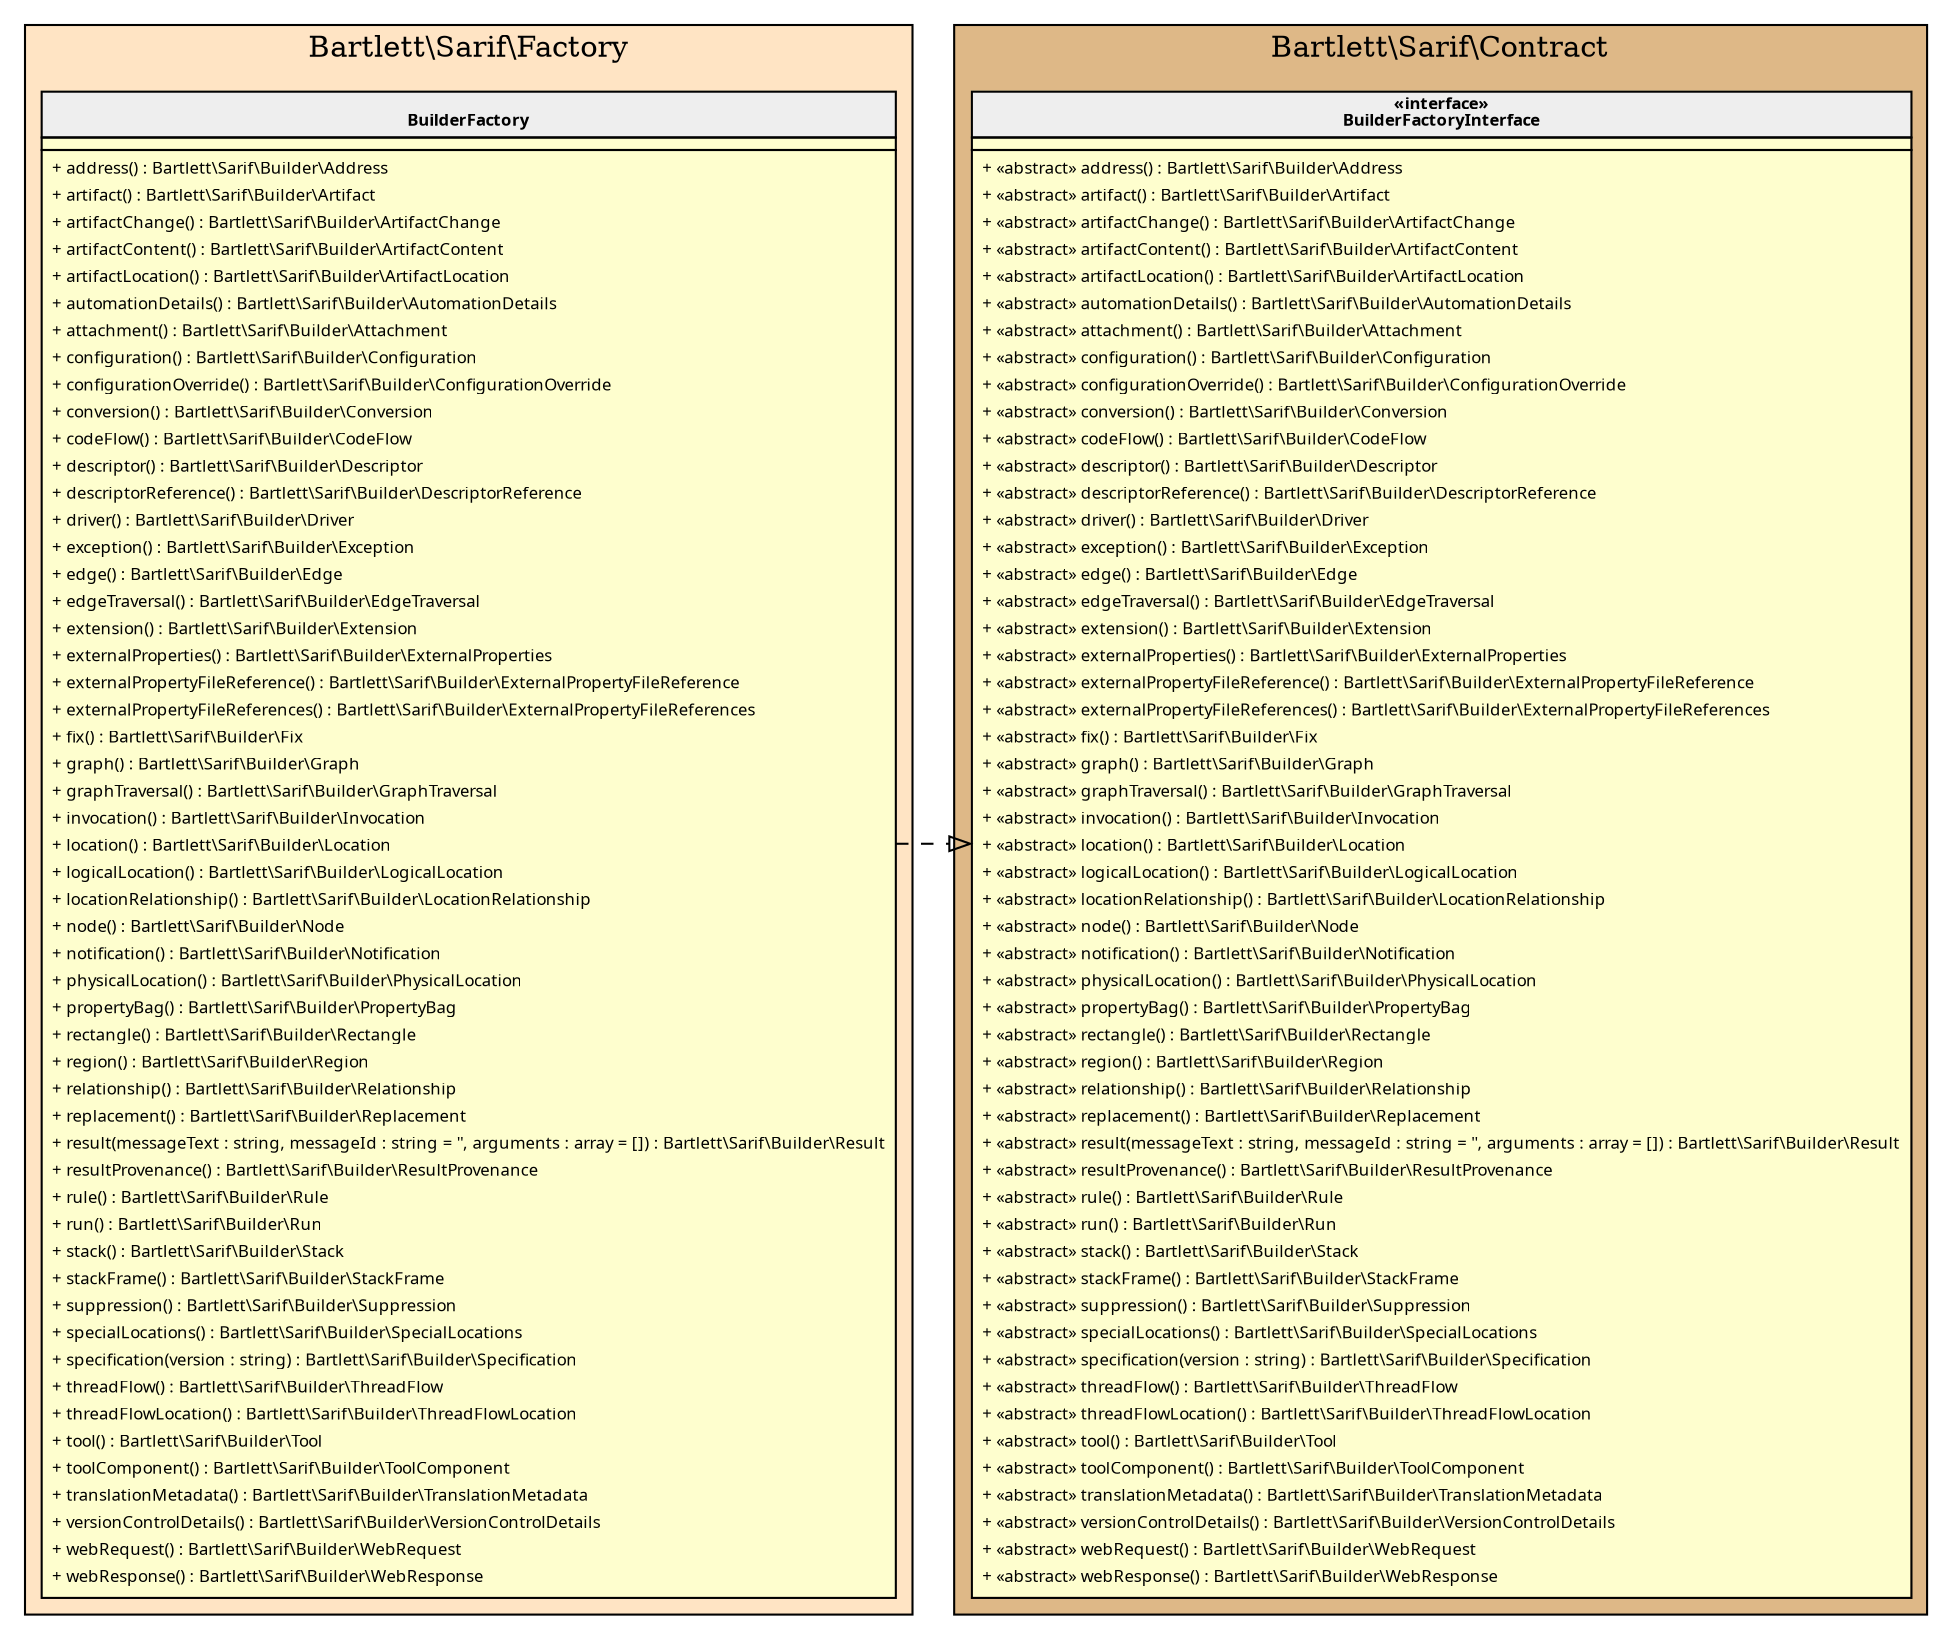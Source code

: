 digraph {
  graph [name="G" overlap="false" rankdir="LR" bgcolor="transparent"]
  node [fontname="Verdana" fontsize=8 shape="none" margin=0 fillcolor="#FEFECE" style="filled"]
  edge [fontname="Verdana" fontsize=8]
  subgraph cluster_0 {
    graph [bgcolor="BurlyWood"]
    label = "Bartlett\\Sarif\\Contract"
    "Bartlett\\Sarif\\Contract\\BuilderFactoryInterface" [shape="none" label=<
<table cellspacing="0" border="0" cellborder="1">
    <tr><td bgcolor="#eeeeee"><b>«interface»<br/>BuilderFactoryInterface</b></td></tr>
    <tr><td></td></tr>
    <tr><td><table border="0" cellspacing="0" cellpadding="2">
    <tr><td align="left">+ «abstract» address() : Bartlett\\Sarif\\Builder\\Address</td></tr>
    <tr><td align="left">+ «abstract» artifact() : Bartlett\\Sarif\\Builder\\Artifact</td></tr>
    <tr><td align="left">+ «abstract» artifactChange() : Bartlett\\Sarif\\Builder\\ArtifactChange</td></tr>
    <tr><td align="left">+ «abstract» artifactContent() : Bartlett\\Sarif\\Builder\\ArtifactContent</td></tr>
    <tr><td align="left">+ «abstract» artifactLocation() : Bartlett\\Sarif\\Builder\\ArtifactLocation</td></tr>
    <tr><td align="left">+ «abstract» automationDetails() : Bartlett\\Sarif\\Builder\\AutomationDetails</td></tr>
    <tr><td align="left">+ «abstract» attachment() : Bartlett\\Sarif\\Builder\\Attachment</td></tr>
    <tr><td align="left">+ «abstract» configuration() : Bartlett\\Sarif\\Builder\\Configuration</td></tr>
    <tr><td align="left">+ «abstract» configurationOverride() : Bartlett\\Sarif\\Builder\\ConfigurationOverride</td></tr>
    <tr><td align="left">+ «abstract» conversion() : Bartlett\\Sarif\\Builder\\Conversion</td></tr>
    <tr><td align="left">+ «abstract» codeFlow() : Bartlett\\Sarif\\Builder\\CodeFlow</td></tr>
    <tr><td align="left">+ «abstract» descriptor() : Bartlett\\Sarif\\Builder\\Descriptor</td></tr>
    <tr><td align="left">+ «abstract» descriptorReference() : Bartlett\\Sarif\\Builder\\DescriptorReference</td></tr>
    <tr><td align="left">+ «abstract» driver() : Bartlett\\Sarif\\Builder\\Driver</td></tr>
    <tr><td align="left">+ «abstract» exception() : Bartlett\\Sarif\\Builder\\Exception</td></tr>
    <tr><td align="left">+ «abstract» edge() : Bartlett\\Sarif\\Builder\\Edge</td></tr>
    <tr><td align="left">+ «abstract» edgeTraversal() : Bartlett\\Sarif\\Builder\\EdgeTraversal</td></tr>
    <tr><td align="left">+ «abstract» extension() : Bartlett\\Sarif\\Builder\\Extension</td></tr>
    <tr><td align="left">+ «abstract» externalProperties() : Bartlett\\Sarif\\Builder\\ExternalProperties</td></tr>
    <tr><td align="left">+ «abstract» externalPropertyFileReference() : Bartlett\\Sarif\\Builder\\ExternalPropertyFileReference</td></tr>
    <tr><td align="left">+ «abstract» externalPropertyFileReferences() : Bartlett\\Sarif\\Builder\\ExternalPropertyFileReferences</td></tr>
    <tr><td align="left">+ «abstract» fix() : Bartlett\\Sarif\\Builder\\Fix</td></tr>
    <tr><td align="left">+ «abstract» graph() : Bartlett\\Sarif\\Builder\\Graph</td></tr>
    <tr><td align="left">+ «abstract» graphTraversal() : Bartlett\\Sarif\\Builder\\GraphTraversal</td></tr>
    <tr><td align="left">+ «abstract» invocation() : Bartlett\\Sarif\\Builder\\Invocation</td></tr>
    <tr><td align="left">+ «abstract» location() : Bartlett\\Sarif\\Builder\\Location</td></tr>
    <tr><td align="left">+ «abstract» logicalLocation() : Bartlett\\Sarif\\Builder\\LogicalLocation</td></tr>
    <tr><td align="left">+ «abstract» locationRelationship() : Bartlett\\Sarif\\Builder\\LocationRelationship</td></tr>
    <tr><td align="left">+ «abstract» node() : Bartlett\\Sarif\\Builder\\Node</td></tr>
    <tr><td align="left">+ «abstract» notification() : Bartlett\\Sarif\\Builder\\Notification</td></tr>
    <tr><td align="left">+ «abstract» physicalLocation() : Bartlett\\Sarif\\Builder\\PhysicalLocation</td></tr>
    <tr><td align="left">+ «abstract» propertyBag() : Bartlett\\Sarif\\Builder\\PropertyBag</td></tr>
    <tr><td align="left">+ «abstract» rectangle() : Bartlett\\Sarif\\Builder\\Rectangle</td></tr>
    <tr><td align="left">+ «abstract» region() : Bartlett\\Sarif\\Builder\\Region</td></tr>
    <tr><td align="left">+ «abstract» relationship() : Bartlett\\Sarif\\Builder\\Relationship</td></tr>
    <tr><td align="left">+ «abstract» replacement() : Bartlett\\Sarif\\Builder\\Replacement</td></tr>
    <tr><td align="left">+ «abstract» result(messageText : string, messageId : string = '', arguments : array = []) : Bartlett\\Sarif\\Builder\\Result</td></tr>
    <tr><td align="left">+ «abstract» resultProvenance() : Bartlett\\Sarif\\Builder\\ResultProvenance</td></tr>
    <tr><td align="left">+ «abstract» rule() : Bartlett\\Sarif\\Builder\\Rule</td></tr>
    <tr><td align="left">+ «abstract» run() : Bartlett\\Sarif\\Builder\\Run</td></tr>
    <tr><td align="left">+ «abstract» stack() : Bartlett\\Sarif\\Builder\\Stack</td></tr>
    <tr><td align="left">+ «abstract» stackFrame() : Bartlett\\Sarif\\Builder\\StackFrame</td></tr>
    <tr><td align="left">+ «abstract» suppression() : Bartlett\\Sarif\\Builder\\Suppression</td></tr>
    <tr><td align="left">+ «abstract» specialLocations() : Bartlett\\Sarif\\Builder\\SpecialLocations</td></tr>
    <tr><td align="left">+ «abstract» specification(version : string) : Bartlett\\Sarif\\Builder\\Specification</td></tr>
    <tr><td align="left">+ «abstract» threadFlow() : Bartlett\\Sarif\\Builder\\ThreadFlow</td></tr>
    <tr><td align="left">+ «abstract» threadFlowLocation() : Bartlett\\Sarif\\Builder\\ThreadFlowLocation</td></tr>
    <tr><td align="left">+ «abstract» tool() : Bartlett\\Sarif\\Builder\\Tool</td></tr>
    <tr><td align="left">+ «abstract» toolComponent() : Bartlett\\Sarif\\Builder\\ToolComponent</td></tr>
    <tr><td align="left">+ «abstract» translationMetadata() : Bartlett\\Sarif\\Builder\\TranslationMetadata</td></tr>
    <tr><td align="left">+ «abstract» versionControlDetails() : Bartlett\\Sarif\\Builder\\VersionControlDetails</td></tr>
    <tr><td align="left">+ «abstract» webRequest() : Bartlett\\Sarif\\Builder\\WebRequest</td></tr>
    <tr><td align="left">+ «abstract» webResponse() : Bartlett\\Sarif\\Builder\\WebResponse</td></tr>
</table></td></tr>
</table>>]
  }
  subgraph cluster_1 {
    graph [bgcolor="Bisque"]
    label = "Bartlett\\Sarif\\Factory"
    "Bartlett\\Sarif\\Factory\\BuilderFactory" [shape="none" label=<
<table cellspacing="0" border="0" cellborder="1">
    <tr><td bgcolor="#eeeeee"><b><br/>BuilderFactory</b></td></tr>
    <tr><td></td></tr>
    <tr><td><table border="0" cellspacing="0" cellpadding="2">
    <tr><td align="left">+ address() : Bartlett\\Sarif\\Builder\\Address</td></tr>
    <tr><td align="left">+ artifact() : Bartlett\\Sarif\\Builder\\Artifact</td></tr>
    <tr><td align="left">+ artifactChange() : Bartlett\\Sarif\\Builder\\ArtifactChange</td></tr>
    <tr><td align="left">+ artifactContent() : Bartlett\\Sarif\\Builder\\ArtifactContent</td></tr>
    <tr><td align="left">+ artifactLocation() : Bartlett\\Sarif\\Builder\\ArtifactLocation</td></tr>
    <tr><td align="left">+ automationDetails() : Bartlett\\Sarif\\Builder\\AutomationDetails</td></tr>
    <tr><td align="left">+ attachment() : Bartlett\\Sarif\\Builder\\Attachment</td></tr>
    <tr><td align="left">+ configuration() : Bartlett\\Sarif\\Builder\\Configuration</td></tr>
    <tr><td align="left">+ configurationOverride() : Bartlett\\Sarif\\Builder\\ConfigurationOverride</td></tr>
    <tr><td align="left">+ conversion() : Bartlett\\Sarif\\Builder\\Conversion</td></tr>
    <tr><td align="left">+ codeFlow() : Bartlett\\Sarif\\Builder\\CodeFlow</td></tr>
    <tr><td align="left">+ descriptor() : Bartlett\\Sarif\\Builder\\Descriptor</td></tr>
    <tr><td align="left">+ descriptorReference() : Bartlett\\Sarif\\Builder\\DescriptorReference</td></tr>
    <tr><td align="left">+ driver() : Bartlett\\Sarif\\Builder\\Driver</td></tr>
    <tr><td align="left">+ exception() : Bartlett\\Sarif\\Builder\\Exception</td></tr>
    <tr><td align="left">+ edge() : Bartlett\\Sarif\\Builder\\Edge</td></tr>
    <tr><td align="left">+ edgeTraversal() : Bartlett\\Sarif\\Builder\\EdgeTraversal</td></tr>
    <tr><td align="left">+ extension() : Bartlett\\Sarif\\Builder\\Extension</td></tr>
    <tr><td align="left">+ externalProperties() : Bartlett\\Sarif\\Builder\\ExternalProperties</td></tr>
    <tr><td align="left">+ externalPropertyFileReference() : Bartlett\\Sarif\\Builder\\ExternalPropertyFileReference</td></tr>
    <tr><td align="left">+ externalPropertyFileReferences() : Bartlett\\Sarif\\Builder\\ExternalPropertyFileReferences</td></tr>
    <tr><td align="left">+ fix() : Bartlett\\Sarif\\Builder\\Fix</td></tr>
    <tr><td align="left">+ graph() : Bartlett\\Sarif\\Builder\\Graph</td></tr>
    <tr><td align="left">+ graphTraversal() : Bartlett\\Sarif\\Builder\\GraphTraversal</td></tr>
    <tr><td align="left">+ invocation() : Bartlett\\Sarif\\Builder\\Invocation</td></tr>
    <tr><td align="left">+ location() : Bartlett\\Sarif\\Builder\\Location</td></tr>
    <tr><td align="left">+ logicalLocation() : Bartlett\\Sarif\\Builder\\LogicalLocation</td></tr>
    <tr><td align="left">+ locationRelationship() : Bartlett\\Sarif\\Builder\\LocationRelationship</td></tr>
    <tr><td align="left">+ node() : Bartlett\\Sarif\\Builder\\Node</td></tr>
    <tr><td align="left">+ notification() : Bartlett\\Sarif\\Builder\\Notification</td></tr>
    <tr><td align="left">+ physicalLocation() : Bartlett\\Sarif\\Builder\\PhysicalLocation</td></tr>
    <tr><td align="left">+ propertyBag() : Bartlett\\Sarif\\Builder\\PropertyBag</td></tr>
    <tr><td align="left">+ rectangle() : Bartlett\\Sarif\\Builder\\Rectangle</td></tr>
    <tr><td align="left">+ region() : Bartlett\\Sarif\\Builder\\Region</td></tr>
    <tr><td align="left">+ relationship() : Bartlett\\Sarif\\Builder\\Relationship</td></tr>
    <tr><td align="left">+ replacement() : Bartlett\\Sarif\\Builder\\Replacement</td></tr>
    <tr><td align="left">+ result(messageText : string, messageId : string = '', arguments : array = []) : Bartlett\\Sarif\\Builder\\Result</td></tr>
    <tr><td align="left">+ resultProvenance() : Bartlett\\Sarif\\Builder\\ResultProvenance</td></tr>
    <tr><td align="left">+ rule() : Bartlett\\Sarif\\Builder\\Rule</td></tr>
    <tr><td align="left">+ run() : Bartlett\\Sarif\\Builder\\Run</td></tr>
    <tr><td align="left">+ stack() : Bartlett\\Sarif\\Builder\\Stack</td></tr>
    <tr><td align="left">+ stackFrame() : Bartlett\\Sarif\\Builder\\StackFrame</td></tr>
    <tr><td align="left">+ suppression() : Bartlett\\Sarif\\Builder\\Suppression</td></tr>
    <tr><td align="left">+ specialLocations() : Bartlett\\Sarif\\Builder\\SpecialLocations</td></tr>
    <tr><td align="left">+ specification(version : string) : Bartlett\\Sarif\\Builder\\Specification</td></tr>
    <tr><td align="left">+ threadFlow() : Bartlett\\Sarif\\Builder\\ThreadFlow</td></tr>
    <tr><td align="left">+ threadFlowLocation() : Bartlett\\Sarif\\Builder\\ThreadFlowLocation</td></tr>
    <tr><td align="left">+ tool() : Bartlett\\Sarif\\Builder\\Tool</td></tr>
    <tr><td align="left">+ toolComponent() : Bartlett\\Sarif\\Builder\\ToolComponent</td></tr>
    <tr><td align="left">+ translationMetadata() : Bartlett\\Sarif\\Builder\\TranslationMetadata</td></tr>
    <tr><td align="left">+ versionControlDetails() : Bartlett\\Sarif\\Builder\\VersionControlDetails</td></tr>
    <tr><td align="left">+ webRequest() : Bartlett\\Sarif\\Builder\\WebRequest</td></tr>
    <tr><td align="left">+ webResponse() : Bartlett\\Sarif\\Builder\\WebResponse</td></tr>
</table></td></tr>
</table>>]
  }
  "Bartlett\\Sarif\\Factory\\BuilderFactory" -> "Bartlett\\Sarif\\Contract\\BuilderFactoryInterface" [arrowhead="empty" style="dashed"]
}
